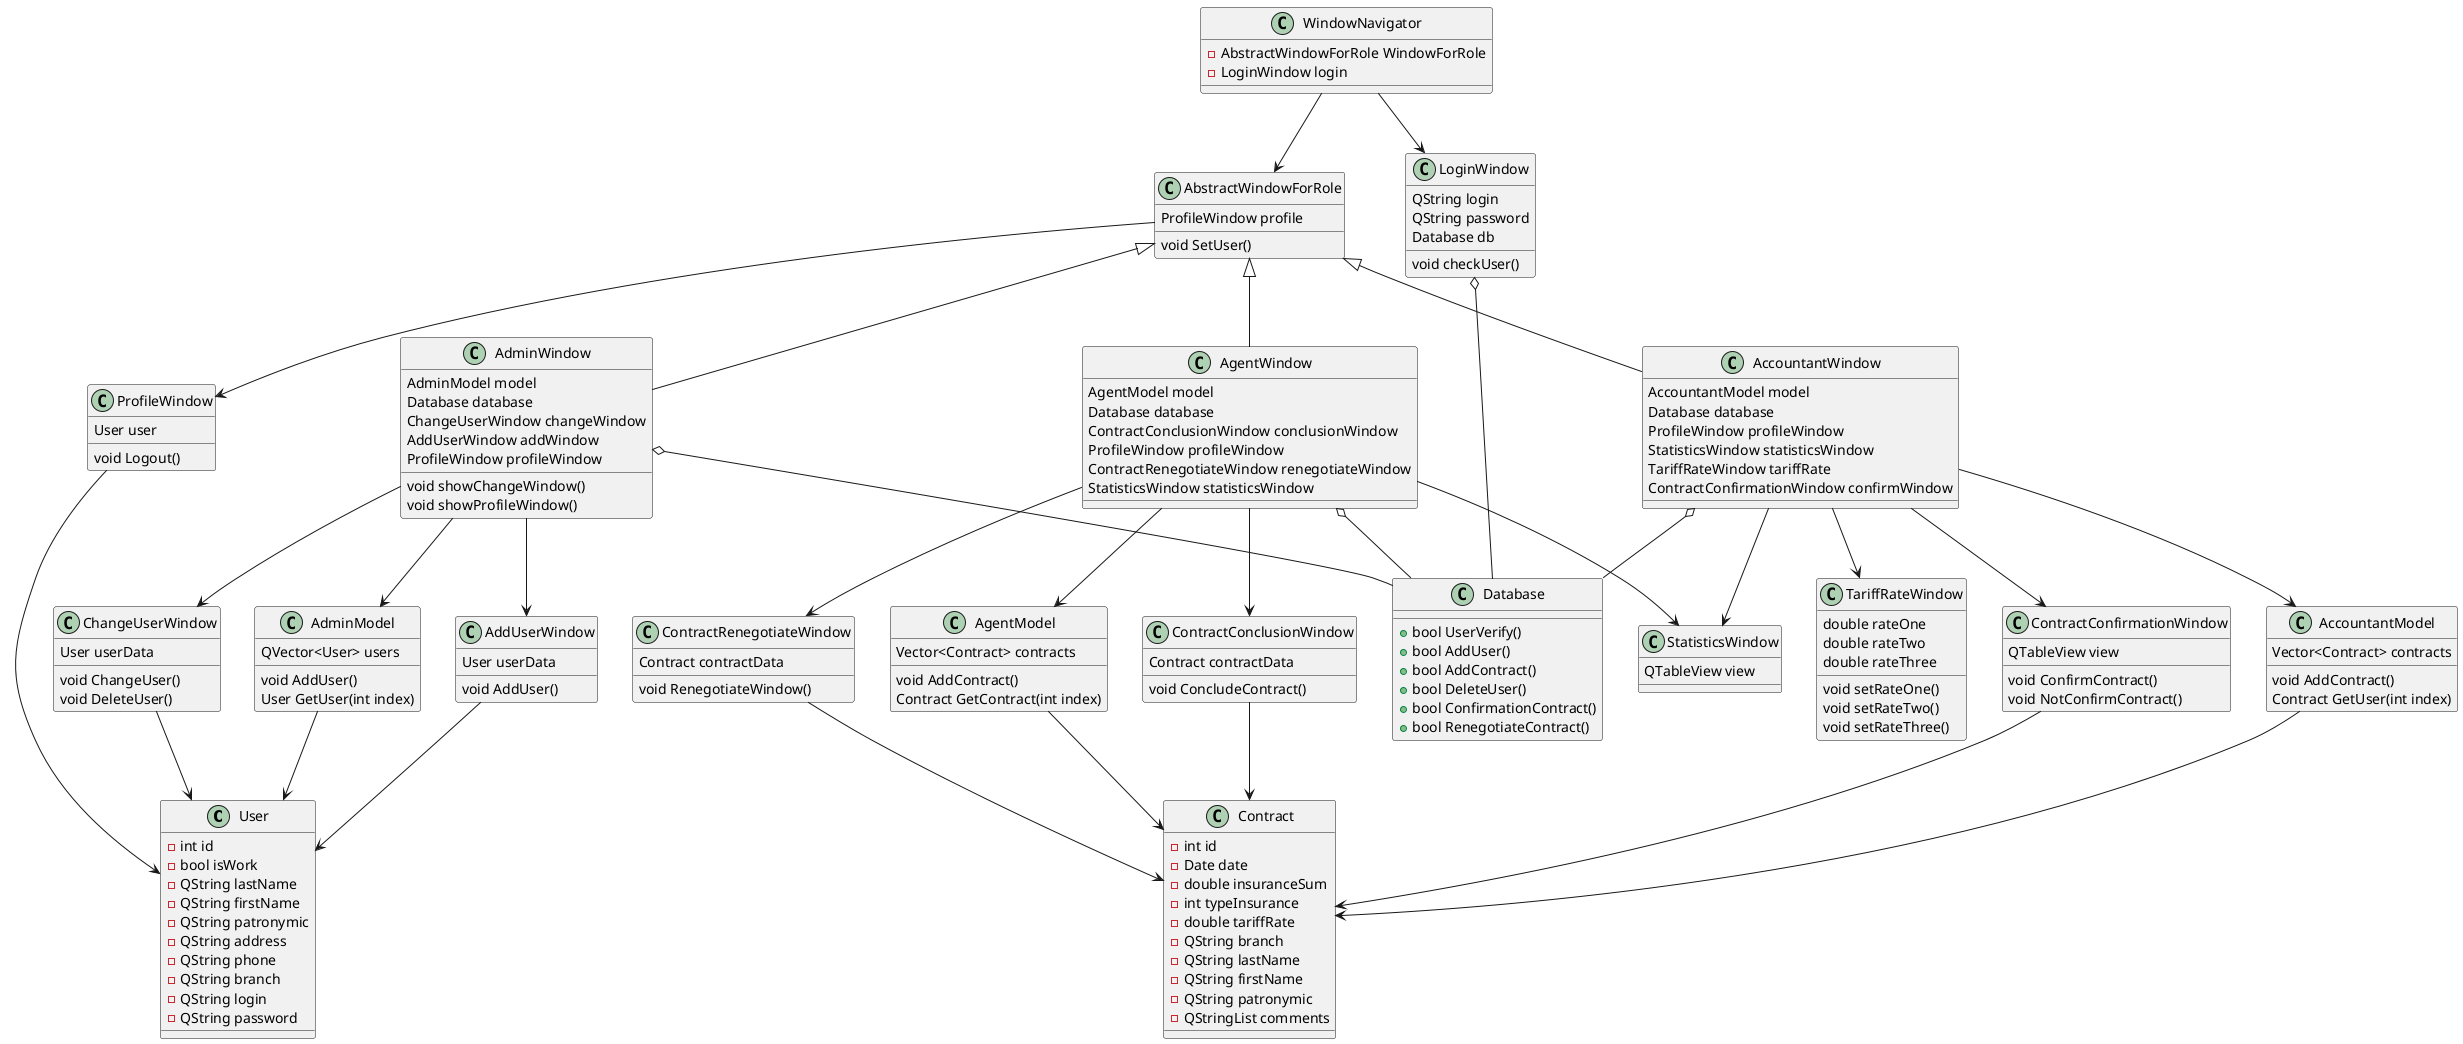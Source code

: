 @startuml
class User{
   -int id
   -bool isWork
   -QString lastName
   -QString firstName
   -QString patronymic
   -QString address
   -QString phone
   -QString branch
   -QString login
   -QString password
}

class Contract{
   -int id
   -Date date
   -double insuranceSum
   -int typeInsurance
   -double tariffRate
   -QString branch
   -QString lastName
   -QString firstName
   -QString patronymic
   -QStringList comments
}

class ProfileWindow{
   User user
   void Logout()
}

class  LoginWindow{
   QString login
   QString password
   Database db
   void checkUser()
}

class TariffRateWindow{
   double rateOne
   double rateTwo
   double rateThree
   void setRateOne()
   void setRateTwo()
   void setRateThree()
}

class ContractConfirmationWindow{
   
   QTableView view
   void ConfirmContract()
   void NotConfirmContract()
}

class ContractConclusionWindow{
   Contract contractData
   void ConcludeContract()
}

class ContractRenegotiateWindow{
   Contract contractData
   void RenegotiateWindow()
}

class StatisticsWindow{
   
   QTableView view
}

class AddUserWindow{
   User userData
   void AddUser()
}

class ChangeUserWindow{
   User userData
   void ChangeUser()
   void DeleteUser()
}

class AbstractWindowForRole{
   ProfileWindow profile
   void SetUser()
}

class WindowNavigator{
   -AbstractWindowForRole WindowForRole
   -LoginWindow login
}

class Database {
   +bool UserVerify()
   +bool AddUser()
   +bool AddContract()
   +bool DeleteUser()
   +bool ConfirmationContract()
   +bool RenegotiateContract()
}

class AdminWindow{
   AdminModel model
   Database database
   ChangeUserWindow changeWindow
   AddUserWindow addWindow
   ProfileWindow profileWindow
   void showChangeWindow()
   void showProfileWindow()
}

class AgentWindow{
   AgentModel model
   Database database
   ContractConclusionWindow conclusionWindow
   ProfileWindow profileWindow
   ContractRenegotiateWindow renegotiateWindow
   StatisticsWindow statisticsWindow
}

class AccountantWindow{
   AccountantModel model
   Database database
   ProfileWindow profileWindow
   StatisticsWindow statisticsWindow
   TariffRateWindow tariffRate
   ContractConfirmationWindow confirmWindow
}

class AdminModel{
   QVector<User> users
   void AddUser()
   User GetUser(int index)
}

class AccountantModel{
   Vector<Contract> contracts
   void AddContract()
   Contract GetUser(int index)
}

class AgentModel{
   Vector<Contract> contracts
   void AddContract()
   Contract GetContract(int index)
}

AbstractWindowForRole <|-- AdminWindow
AbstractWindowForRole <|-- AgentWindow
AbstractWindowForRole <|-- AccountantWindow
AdminWindow --> AdminModel
AccountantWindow --> AccountantModel
AgentWindow --> AgentModel
AgentWindow o-- Database
AdminWindow o-- Database
AccountantWindow o-- Database
WindowNavigator --> AbstractWindowForRole
WindowNavigator --> LoginWindow
AdminWindow --> AddUserWindow
AdminWindow --> ChangeUserWindow
AgentWindow --> ContractConclusionWindow
AgentWindow --> ContractRenegotiateWindow
AgentWindow --> StatisticsWindow
AccountantWindow --> StatisticsWindow
AccountantWindow --> ContractConfirmationWindow
AccountantWindow --> TariffRateWindow
AbstractWindowForRole --> ProfileWindow
AgentModel --> Contract
AccountantModel --> Contract
AdminModel --> User
ProfileWindow --> User

AddUserWindow --> User
ChangeUserWindow --> User

ContractConclusionWindow --> Contract
ContractRenegotiateWindow --> Contract
ContractConfirmationWindow --> Contract

LoginWindow o-- Database

@enduml